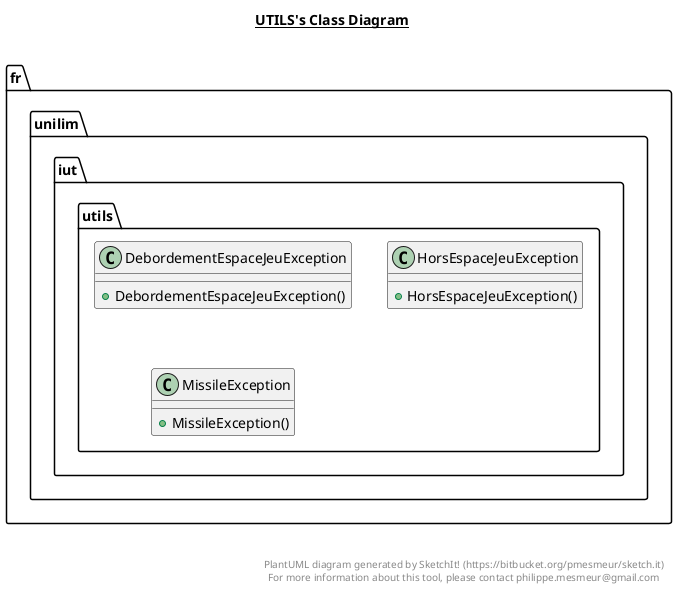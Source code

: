 @startuml

title __UTILS's Class Diagram__\n

  namespace fr.unilim.iut {
    namespace utils {
      class fr.unilim.iut.utils.DebordementEspaceJeuException {
          + DebordementEspaceJeuException()
      }
    }
  }
  

  namespace fr.unilim.iut {
    namespace utils {
      class fr.unilim.iut.utils.HorsEspaceJeuException {
          + HorsEspaceJeuException()
      }
    }
  }
  

  namespace fr.unilim.iut {
    namespace utils {
      class fr.unilim.iut.utils.MissileException {
          + MissileException()
      }
    }
  }
  



right footer


PlantUML diagram generated by SketchIt! (https://bitbucket.org/pmesmeur/sketch.it)
For more information about this tool, please contact philippe.mesmeur@gmail.com
endfooter

@enduml
